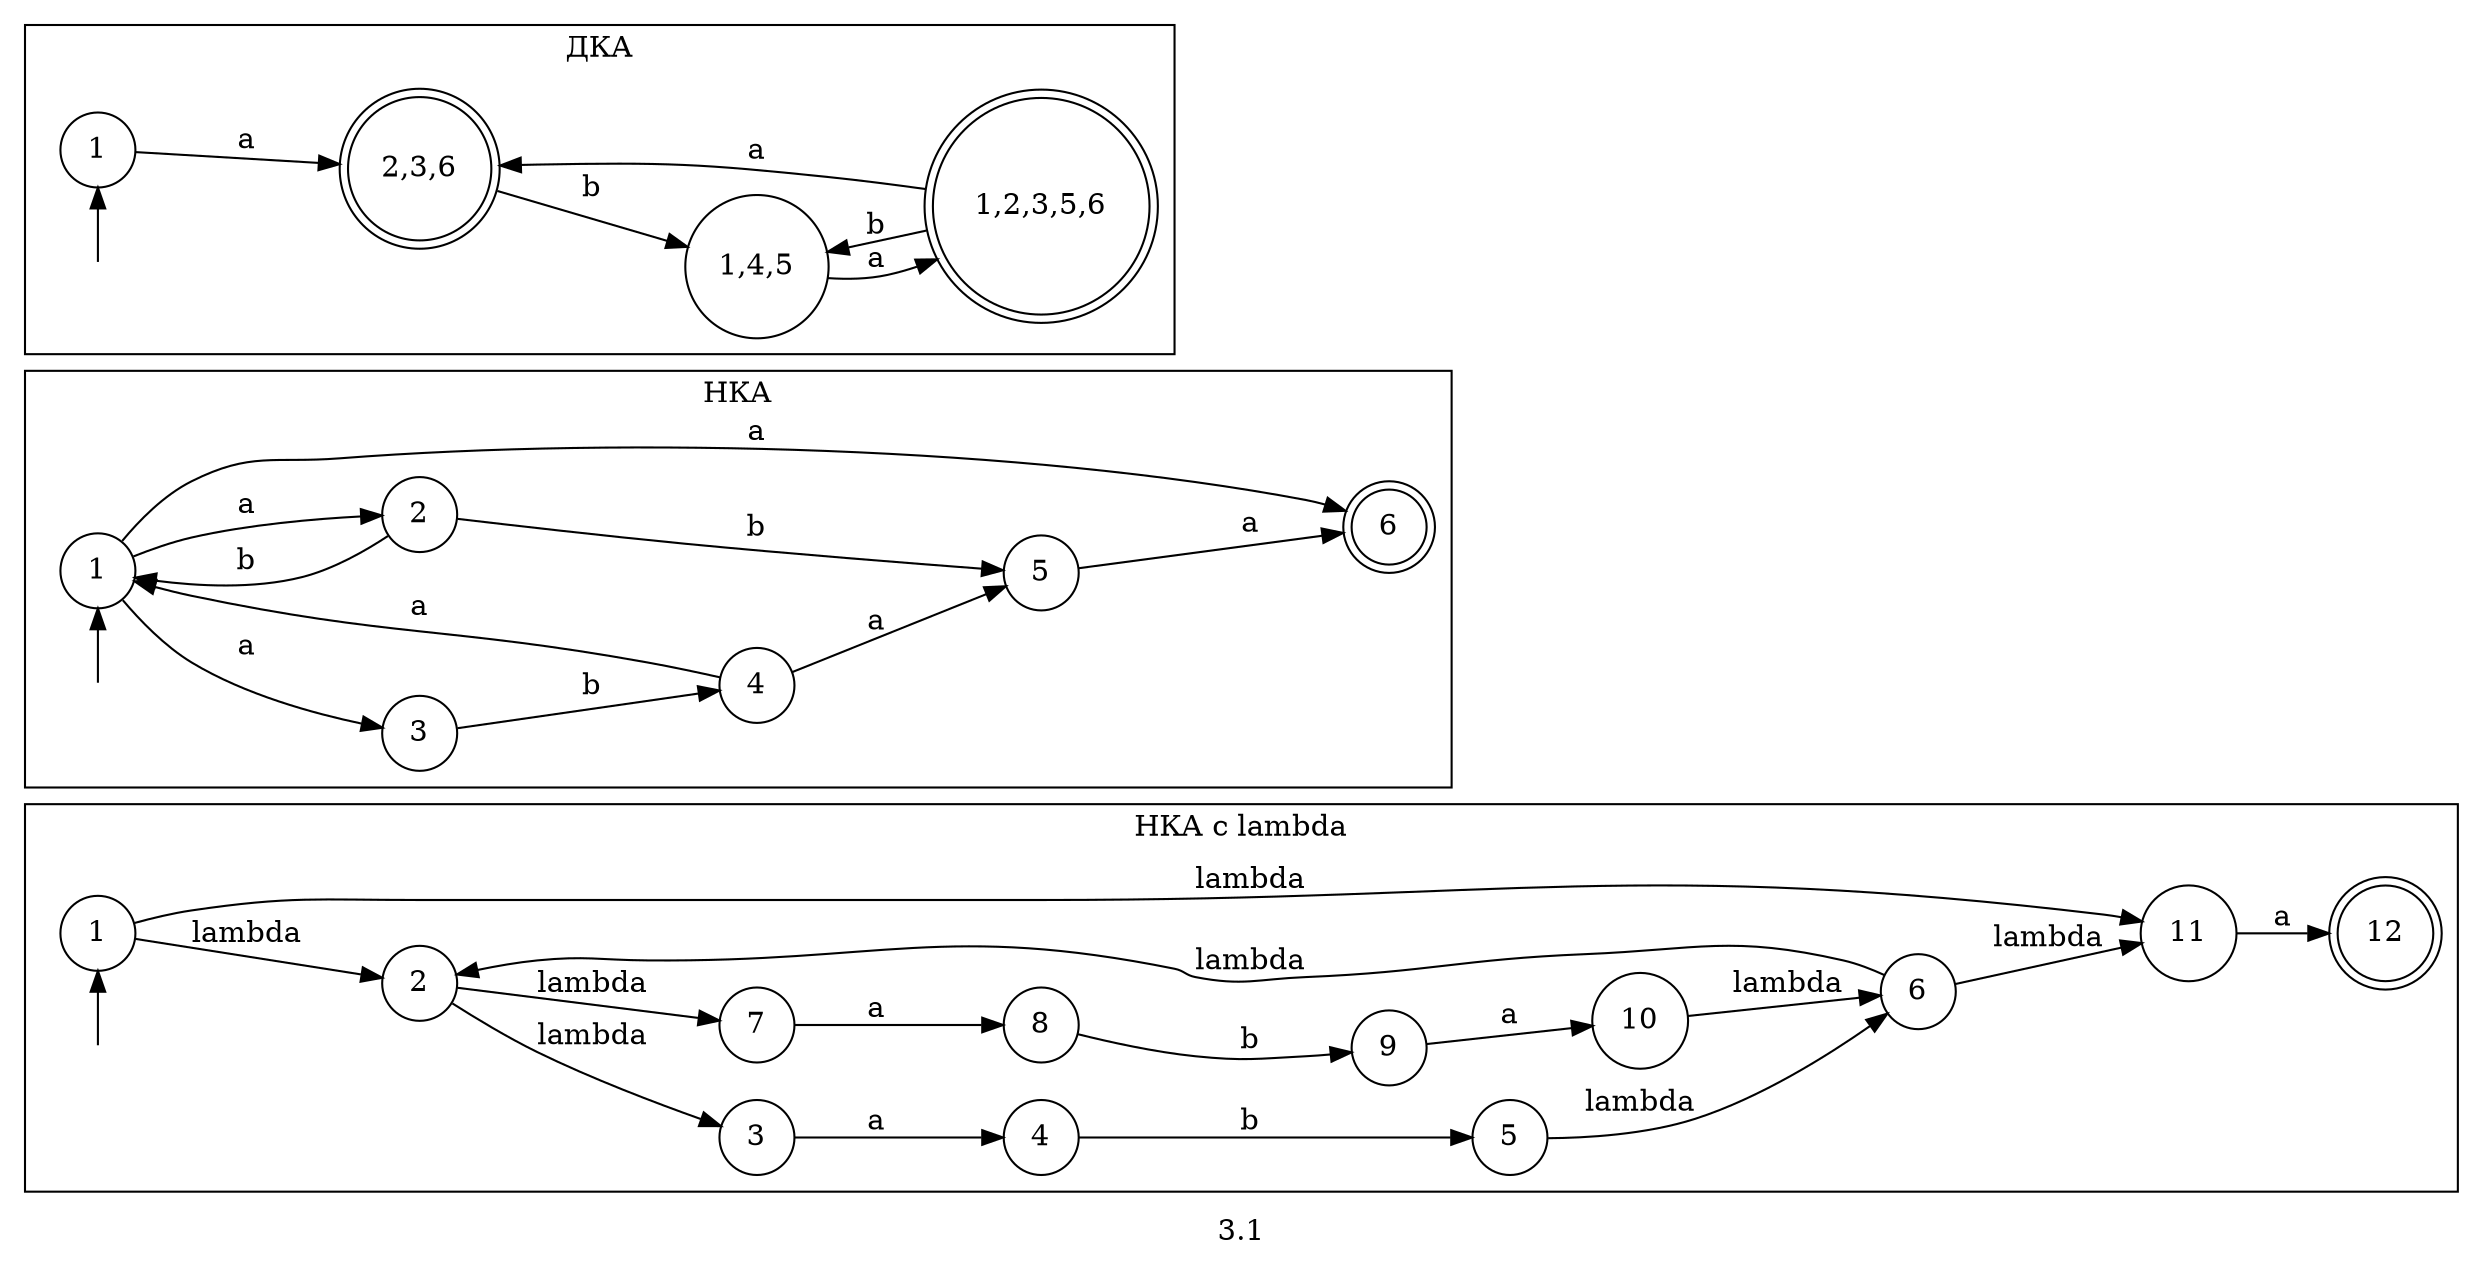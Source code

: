 digraph name {
    label = "3.1";
    rankdir=LR
    node [shape=circle]
    //1
    subgraph cluster_1 {
        label="НКА с lambda"
        { rank=same; "1_start" "1_1"};

        "1_start"  [label="", shape = none]
        "1_start"->"1_1"

        "1_1" [label="1"]
        "1_2" [label="2"]
        "1_3" [label="3"]
        "1_4" [label="4"]
        "1_5" [label="5"]
        "1_6" [label="6"]
        "1_7" [label="7"]
        "1_8" [label="8"]
        "1_9" [label="9"]
        "1_10" [label="10"]
        "1_11"[label="11"]
        "1_12" [label="12"]

        "1_1"->"1_2" [label="lambda"]
        "1_1"->"1_11" [label="lambda"]
        "1_2"->"1_3" [label="lambda"]
        "1_2"->"1_7" [label="lambda"]
        "1_3"->"1_4" [label="a"]
        "1_7"->"1_8" [label="a"]
        "1_4"->"1_5" [label="b"]
        "1_8"->"1_9" [label="b"]
        "1_5"->"1_6" [label="lambda"]
        "1_9"->"1_10" [label="a"]
        "1_6"->"1_2" [label="lambda"]
        "1_6"->"1_11" [label="lambda"]
        "1_10"->"1_6" [label="lambda"]
        "1_11"->"1_12" [label="a"]

        "1_12"[shape=doublecircle]
    }
   
       //2
    subgraph cluster_2 {
        label="НКА"
        { rank=same; "2_start" "2_1"};

        "2_start"  [label="", shape = none]
        "2_start"->"2_1"

        "2_1" [label="1"]
        "2_2" [label="2"]
        "2_3" [label="3"]
        "2_4" [label="4"]
        "2_5" [label="5"]
        "2_6" [label="6"]

        "2_1"->"2_2" [label="a"]
        "2_1"->"2_3" [label="a"]
        "2_1"->"2_6" [label="a"]

        "2_2"->"2_1" [label="b"]
        "2_2"->"2_5" [label="b"]

        "2_3"->"2_4" [label="b"]

        "2_4"->"2_1" [label="a"]
        "2_4"->"2_5" [label="a"]

        "2_5"->"2_6" [label="a"]

        "2_6"[shape=doublecircle]
    }

        //3
    subgraph cluster_3 {
        label="ДКА"
        { rank=same; "3_start" "3_1"};

        "3_start"  [label="", shape = none]
        "3_start"->"3_1"

        "3_1" [label="1"]
        "3_2" [label="2,3,6"]
        "3_3" [label="1,4,5"]
        "3_4" [label="1,2,3,5,6"]

        "3_1"->"3_2" [label="a"]

        "3_2"->"3_3" [label="b"]

        "3_3"->"3_4" [label="a"]

        "3_4"->"3_3" [label="b"]
        "3_4"->"3_2" [label="a"]

        "3_2"[shape=doublecircle]
        "3_4"[shape=doublecircle]
    }
}